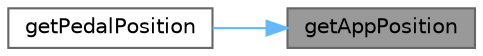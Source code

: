 digraph "getAppPosition"
{
 // LATEX_PDF_SIZE
  bgcolor="transparent";
  edge [fontname=Helvetica,fontsize=10,labelfontname=Helvetica,labelfontsize=10];
  node [fontname=Helvetica,fontsize=10,shape=box,height=0.2,width=0.4];
  rankdir="RL";
  Node1 [label="getAppPosition",height=0.2,width=0.4,color="gray40", fillcolor="grey60", style="filled", fontcolor="black",tooltip="Gets the current position of the APP."];
  Node1 -> Node2 [dir="back",color="steelblue1",style="solid"];
  Node2 [label="getPedalPosition",height=0.2,width=0.4,color="grey40", fillcolor="white", style="filled",URL="$MotorController_8c.html#a5e58b938d347017c6e51634f7faa08f9",tooltip="Gets the pedal position from the MotorController."];
}
